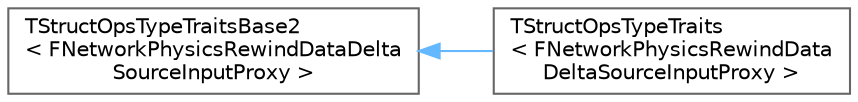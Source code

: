 digraph "Graphical Class Hierarchy"
{
 // INTERACTIVE_SVG=YES
 // LATEX_PDF_SIZE
  bgcolor="transparent";
  edge [fontname=Helvetica,fontsize=10,labelfontname=Helvetica,labelfontsize=10];
  node [fontname=Helvetica,fontsize=10,shape=box,height=0.2,width=0.4];
  rankdir="LR";
  Node0 [id="Node000000",label="TStructOpsTypeTraitsBase2\l\< FNetworkPhysicsRewindDataDelta\lSourceInputProxy \>",height=0.2,width=0.4,color="grey40", fillcolor="white", style="filled",URL="$d9/df0/structTStructOpsTypeTraitsBase2.html",tooltip=" "];
  Node0 -> Node1 [id="edge8667_Node000000_Node000001",dir="back",color="steelblue1",style="solid",tooltip=" "];
  Node1 [id="Node000001",label="TStructOpsTypeTraits\l\< FNetworkPhysicsRewindData\lDeltaSourceInputProxy \>",height=0.2,width=0.4,color="grey40", fillcolor="white", style="filled",URL="$d3/ded/structTStructOpsTypeTraits_3_01FNetworkPhysicsRewindDataDeltaSourceInputProxy_01_4.html",tooltip="Struct suitable for use as a replicated property to replicate state rewind history."];
}
